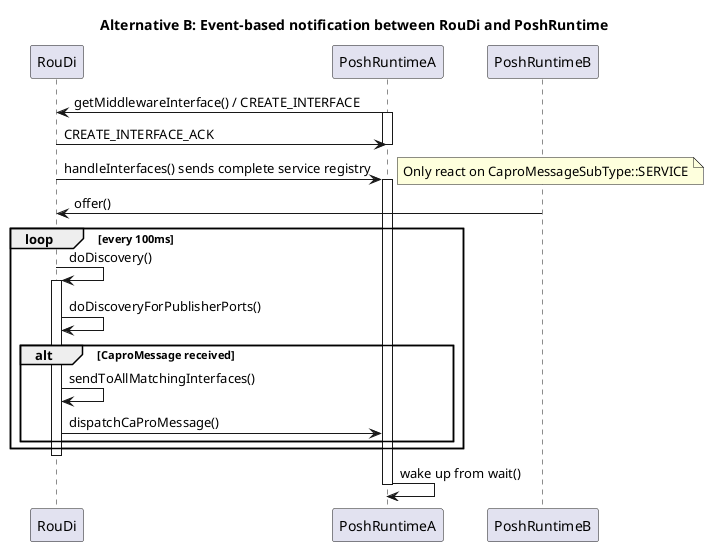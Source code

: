 @startuml
title Alternative B: Event-based notification between RouDi and PoshRuntime

participant RouDi
participant PoshRuntimeA
participant PoshRuntimeB

PoshRuntimeA->RouDi:  getMiddlewareInterface() / CREATE_INTERFACE
activate PoshRuntimeA
RouDi->PoshRuntimeA: CREATE_INTERFACE_ACK
deactivate PoshRuntimeA

RouDi->PoshRuntimeA: handleInterfaces() sends complete service registry
activate PoshRuntimeA

note right: Only react on CaproMessageSubType::SERVICE

PoshRuntimeB->RouDi: offer()
loop every 100ms
    RouDi->RouDi: doDiscovery()

    activate RouDi
    RouDi->RouDi: doDiscoveryForPublisherPorts()
    alt CaproMessage received
        RouDi->RouDi: sendToAllMatchingInterfaces()
        RouDi->PoshRuntimeA: dispatchCaProMessage()
    end
end
deactivate RouDi
PoshRuntimeA->PoshRuntimeA: wake up from wait()
deactivate PoshRuntimeA

@enduml

